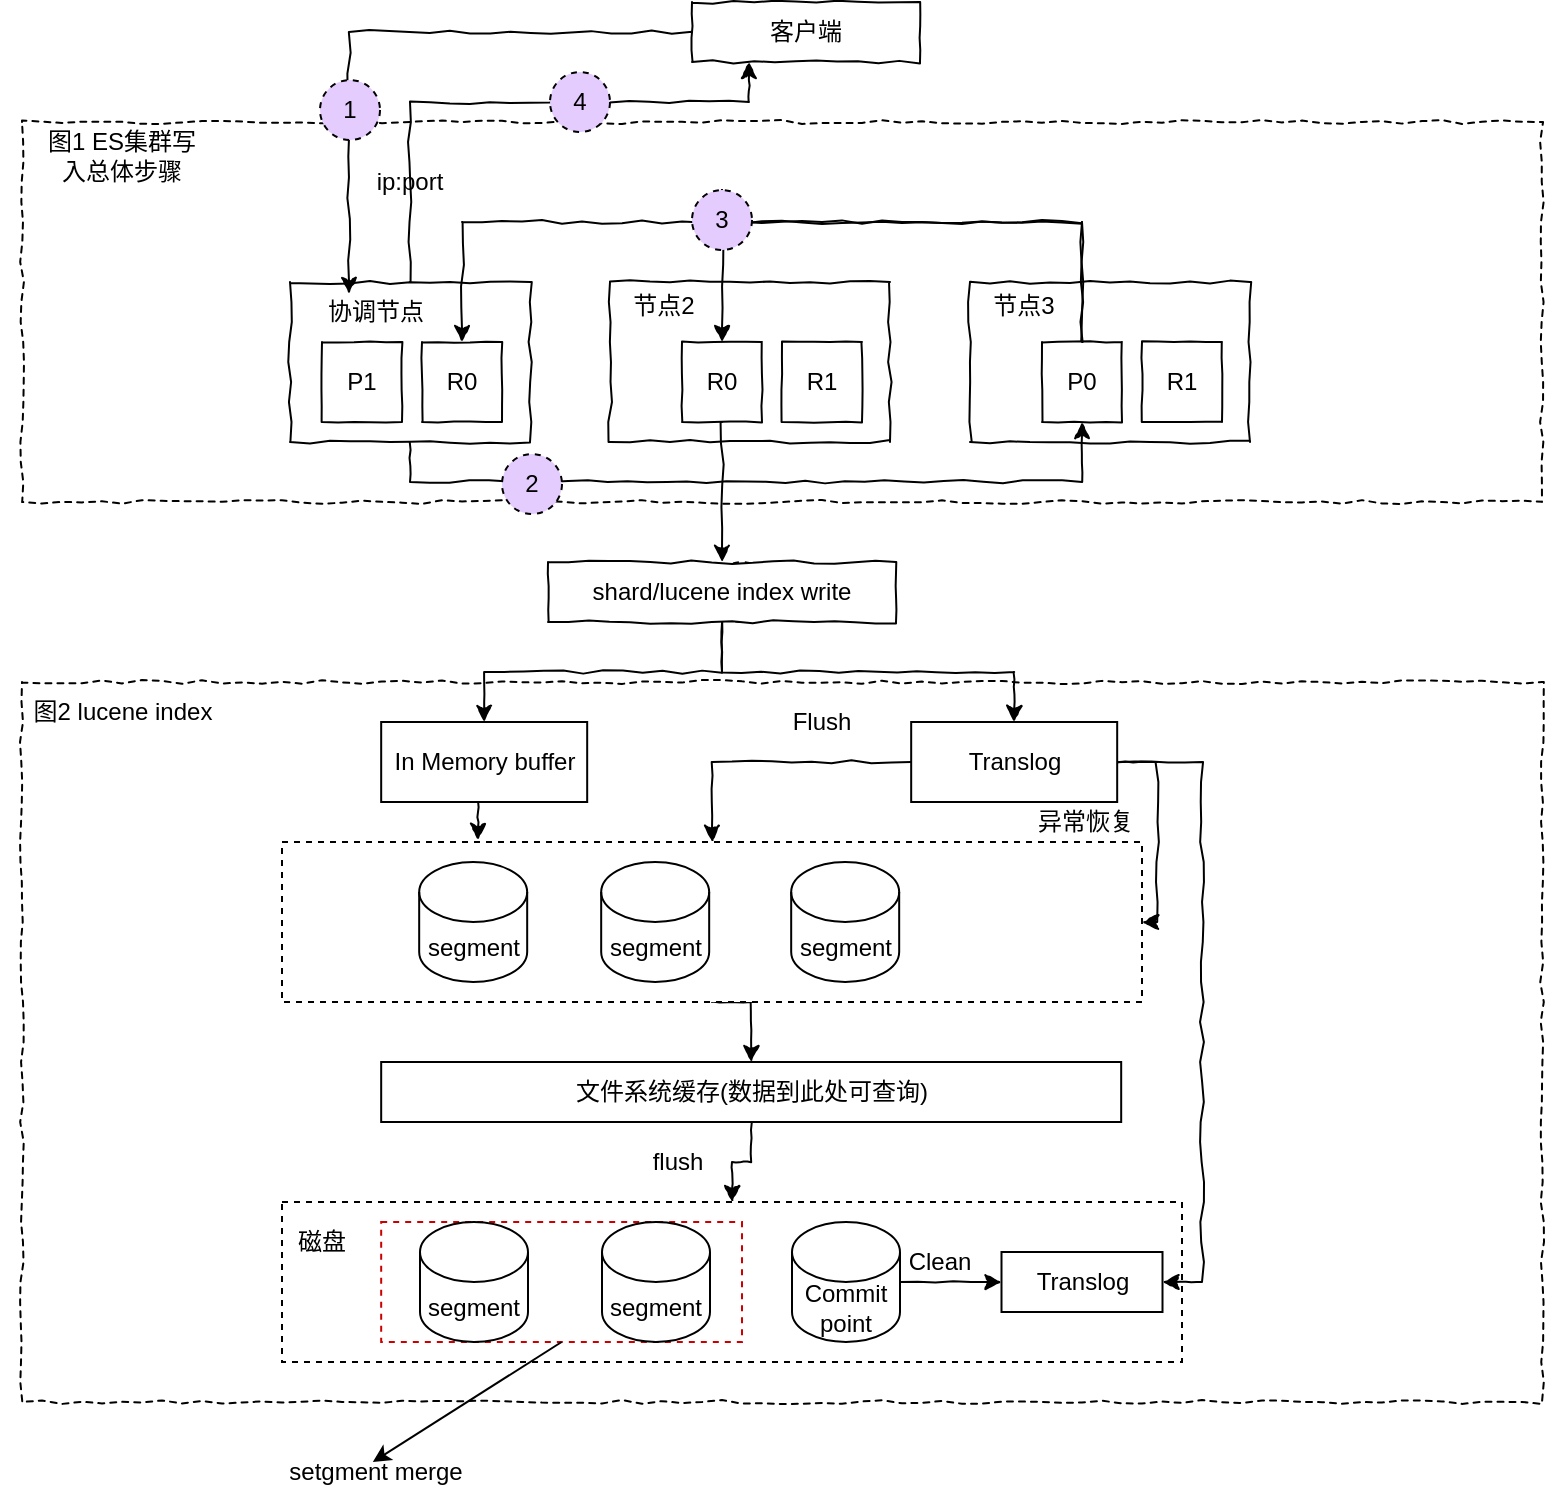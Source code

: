 <mxfile version="14.6.13" type="device"><diagram id="xTPB7mKXqpOmlZTXwjSs" name="第 1 页"><mxGraphModel dx="946" dy="672" grid="1" gridSize="10" guides="1" tooltips="1" connect="1" arrows="1" fold="1" page="1" pageScale="1" pageWidth="827" pageHeight="1169" math="0" shadow="0"><root><mxCell id="0"/><mxCell id="1" parent="0"/><mxCell id="dP7r65NGDKBvgKnQ_dbq-3" value="" style="rounded=0;whiteSpace=wrap;html=1;dashed=1;comic=1;" vertex="1" parent="1"><mxGeometry x="40" y="360" width="760" height="360" as="geometry"/></mxCell><mxCell id="dP7r65NGDKBvgKnQ_dbq-47" value="" style="rounded=0;whiteSpace=wrap;html=1;dashed=1;" vertex="1" parent="1"><mxGeometry x="170" y="620" width="450" height="80" as="geometry"/></mxCell><mxCell id="dP7r65NGDKBvgKnQ_dbq-60" value="" style="rounded=0;whiteSpace=wrap;html=1;dashed=1;strokeColor=#CC0000;" vertex="1" parent="1"><mxGeometry x="219.59" y="630" width="180.41" height="60" as="geometry"/></mxCell><mxCell id="dP7r65NGDKBvgKnQ_dbq-58" style="edgeStyle=orthogonalEdgeStyle;rounded=0;comic=1;orthogonalLoop=1;jettySize=auto;html=1;exitX=0.5;exitY=1;exitDx=0;exitDy=0;entryX=0.5;entryY=0;entryDx=0;entryDy=0;" edge="1" parent="1" source="dP7r65NGDKBvgKnQ_dbq-52" target="dP7r65NGDKBvgKnQ_dbq-39"><mxGeometry relative="1" as="geometry"/></mxCell><mxCell id="dP7r65NGDKBvgKnQ_dbq-52" value="" style="rounded=0;whiteSpace=wrap;html=1;dashed=1;" vertex="1" parent="1"><mxGeometry x="170" y="440" width="430" height="80" as="geometry"/></mxCell><mxCell id="u6HynN3uXAjWTYOY6vDj-18" value="" style="rounded=0;whiteSpace=wrap;html=1;dashed=1;comic=1;" parent="1" vertex="1"><mxGeometry x="40" y="80" width="760" height="190" as="geometry"/></mxCell><mxCell id="u6HynN3uXAjWTYOY6vDj-58" style="edgeStyle=orthogonalEdgeStyle;rounded=0;orthogonalLoop=1;jettySize=auto;html=1;exitX=0.5;exitY=0;exitDx=0;exitDy=0;entryX=0.25;entryY=1;entryDx=0;entryDy=0;comic=1;" parent="1" source="u6HynN3uXAjWTYOY6vDj-2" target="u6HynN3uXAjWTYOY6vDj-49" edge="1"><mxGeometry relative="1" as="geometry"><Array as="points"><mxPoint x="234" y="70"/><mxPoint x="404" y="70"/></Array></mxGeometry></mxCell><mxCell id="u6HynN3uXAjWTYOY6vDj-2" value="" style="rounded=0;whiteSpace=wrap;html=1;comic=1;" parent="1" vertex="1"><mxGeometry x="174" y="160" width="120" height="80" as="geometry"/></mxCell><mxCell id="u6HynN3uXAjWTYOY6vDj-5" value="P1" style="rounded=0;whiteSpace=wrap;html=1;comic=1;" parent="1" vertex="1"><mxGeometry x="190" y="190" width="40" height="40" as="geometry"/></mxCell><mxCell id="u6HynN3uXAjWTYOY6vDj-6" value="R0" style="rounded=0;whiteSpace=wrap;html=1;comic=1;" parent="1" vertex="1"><mxGeometry x="240" y="190" width="40" height="40" as="geometry"/></mxCell><mxCell id="u6HynN3uXAjWTYOY6vDj-12" value="" style="rounded=0;whiteSpace=wrap;html=1;comic=1;" parent="1" vertex="1"><mxGeometry x="334" y="160" width="140" height="80" as="geometry"/></mxCell><mxCell id="dP7r65NGDKBvgKnQ_dbq-13" style="edgeStyle=orthogonalEdgeStyle;rounded=0;orthogonalLoop=1;jettySize=auto;html=1;exitX=0.5;exitY=1;exitDx=0;exitDy=0;comic=1;" edge="1" parent="1" source="u6HynN3uXAjWTYOY6vDj-13" target="dP7r65NGDKBvgKnQ_dbq-2"><mxGeometry relative="1" as="geometry"/></mxCell><mxCell id="u6HynN3uXAjWTYOY6vDj-13" value="R0" style="rounded=0;whiteSpace=wrap;html=1;comic=1;" parent="1" vertex="1"><mxGeometry x="370" y="190" width="40" height="40" as="geometry"/></mxCell><mxCell id="u6HynN3uXAjWTYOY6vDj-14" value="R1" style="rounded=0;whiteSpace=wrap;html=1;comic=1;" parent="1" vertex="1"><mxGeometry x="420" y="190" width="40" height="40" as="geometry"/></mxCell><mxCell id="u6HynN3uXAjWTYOY6vDj-15" value="" style="rounded=0;whiteSpace=wrap;html=1;comic=1;" parent="1" vertex="1"><mxGeometry x="514" y="160" width="140" height="80" as="geometry"/></mxCell><mxCell id="u6HynN3uXAjWTYOY6vDj-27" style="edgeStyle=orthogonalEdgeStyle;rounded=0;orthogonalLoop=1;jettySize=auto;html=1;exitX=0;exitY=0.5;exitDx=0;exitDy=0;entryX=0.5;entryY=0;entryDx=0;entryDy=0;comic=1;" parent="1" source="u6HynN3uXAjWTYOY6vDj-16" target="u6HynN3uXAjWTYOY6vDj-13" edge="1"><mxGeometry relative="1" as="geometry"><Array as="points"><mxPoint x="570" y="210"/><mxPoint x="570" y="130"/><mxPoint x="390" y="130"/></Array></mxGeometry></mxCell><mxCell id="u6HynN3uXAjWTYOY6vDj-42" style="edgeStyle=orthogonalEdgeStyle;rounded=0;orthogonalLoop=1;jettySize=auto;html=1;exitX=0.5;exitY=0;exitDx=0;exitDy=0;entryX=0.5;entryY=0;entryDx=0;entryDy=0;startArrow=none;comic=1;" parent="1" source="u6HynN3uXAjWTYOY6vDj-46" target="u6HynN3uXAjWTYOY6vDj-6" edge="1"><mxGeometry relative="1" as="geometry"><Array as="points"><mxPoint x="260" y="130"/></Array></mxGeometry></mxCell><mxCell id="u6HynN3uXAjWTYOY6vDj-16" value="P0" style="rounded=0;whiteSpace=wrap;html=1;comic=1;" parent="1" vertex="1"><mxGeometry x="550" y="190" width="40" height="40" as="geometry"/></mxCell><mxCell id="u6HynN3uXAjWTYOY6vDj-17" value="R1" style="rounded=0;whiteSpace=wrap;html=1;comic=1;" parent="1" vertex="1"><mxGeometry x="600" y="190" width="40" height="40" as="geometry"/></mxCell><mxCell id="u6HynN3uXAjWTYOY6vDj-19" value="图1 ES集群写入总体步骤" style="text;html=1;strokeColor=none;fillColor=none;align=center;verticalAlign=middle;whiteSpace=wrap;rounded=0;comic=1;" parent="1" vertex="1"><mxGeometry x="50" y="89" width="80" height="15" as="geometry"/></mxCell><mxCell id="u6HynN3uXAjWTYOY6vDj-20" value="协调节点" style="text;html=1;strokeColor=none;fillColor=none;align=center;verticalAlign=middle;whiteSpace=wrap;rounded=0;comic=1;" parent="1" vertex="1"><mxGeometry x="190" y="166" width="54" height="17" as="geometry"/></mxCell><mxCell id="u6HynN3uXAjWTYOY6vDj-21" value="节点2" style="text;html=1;strokeColor=none;fillColor=none;align=center;verticalAlign=middle;whiteSpace=wrap;rounded=0;comic=1;" parent="1" vertex="1"><mxGeometry x="334" y="163" width="54" height="17" as="geometry"/></mxCell><mxCell id="u6HynN3uXAjWTYOY6vDj-28" style="edgeStyle=orthogonalEdgeStyle;rounded=0;orthogonalLoop=1;jettySize=auto;html=1;exitX=0.5;exitY=1;exitDx=0;exitDy=0;entryX=0.5;entryY=1;entryDx=0;entryDy=0;comic=1;" parent="1" source="u6HynN3uXAjWTYOY6vDj-2" target="u6HynN3uXAjWTYOY6vDj-16" edge="1"><mxGeometry relative="1" as="geometry"/></mxCell><mxCell id="u6HynN3uXAjWTYOY6vDj-22" value="节点3" style="text;html=1;strokeColor=none;fillColor=none;align=center;verticalAlign=middle;whiteSpace=wrap;rounded=0;comic=1;" parent="1" vertex="1"><mxGeometry x="514" y="163" width="54" height="17" as="geometry"/></mxCell><mxCell id="u6HynN3uXAjWTYOY6vDj-45" value="2" style="ellipse;whiteSpace=wrap;html=1;aspect=fixed;dashed=1;fillColor=#E5CCFF;comic=1;" parent="1" vertex="1"><mxGeometry x="385" y="300" width="30" height="30" as="geometry"/></mxCell><mxCell id="u6HynN3uXAjWTYOY6vDj-48" value="" style="edgeStyle=orthogonalEdgeStyle;rounded=0;orthogonalLoop=1;jettySize=auto;html=1;exitX=0.5;exitY=0;exitDx=0;exitDy=0;entryX=0.5;entryY=0;entryDx=0;entryDy=0;endArrow=none;comic=1;" parent="1" source="u6HynN3uXAjWTYOY6vDj-16" target="u6HynN3uXAjWTYOY6vDj-46" edge="1"><mxGeometry relative="1" as="geometry"><mxPoint x="570" y="190" as="sourcePoint"/><mxPoint x="260" y="190" as="targetPoint"/><Array as="points"><mxPoint x="570" y="130"/><mxPoint x="390" y="130"/></Array></mxGeometry></mxCell><mxCell id="u6HynN3uXAjWTYOY6vDj-46" value="3" style="ellipse;whiteSpace=wrap;html=1;aspect=fixed;dashed=1;fillColor=#E5CCFF;comic=1;" parent="1" vertex="1"><mxGeometry x="375" y="114" width="30" height="30" as="geometry"/></mxCell><mxCell id="u6HynN3uXAjWTYOY6vDj-55" style="edgeStyle=orthogonalEdgeStyle;rounded=0;orthogonalLoop=1;jettySize=auto;html=1;exitX=0;exitY=0.5;exitDx=0;exitDy=0;entryX=0.25;entryY=0;entryDx=0;entryDy=0;comic=1;" parent="1" source="u6HynN3uXAjWTYOY6vDj-49" target="u6HynN3uXAjWTYOY6vDj-20" edge="1"><mxGeometry relative="1" as="geometry"/></mxCell><mxCell id="u6HynN3uXAjWTYOY6vDj-49" value="客户端" style="rounded=0;whiteSpace=wrap;html=1;fillColor=none;comic=1;" parent="1" vertex="1"><mxGeometry x="375" y="20" width="114" height="30" as="geometry"/></mxCell><mxCell id="u6HynN3uXAjWTYOY6vDj-51" value="ip:port" style="text;html=1;strokeColor=none;fillColor=none;align=center;verticalAlign=middle;whiteSpace=wrap;rounded=0;comic=1;" parent="1" vertex="1"><mxGeometry x="214" y="100" width="40" height="20" as="geometry"/></mxCell><mxCell id="u6HynN3uXAjWTYOY6vDj-44" value="1" style="ellipse;whiteSpace=wrap;html=1;aspect=fixed;dashed=1;fillColor=#E5CCFF;comic=1;" parent="1" vertex="1"><mxGeometry x="189" y="59" width="30" height="30" as="geometry"/></mxCell><mxCell id="u6HynN3uXAjWTYOY6vDj-59" value="4" style="ellipse;whiteSpace=wrap;html=1;aspect=fixed;dashed=1;fillColor=#E5CCFF;comic=1;" parent="1" vertex="1"><mxGeometry x="304" y="55" width="30" height="30" as="geometry"/></mxCell><mxCell id="dP7r65NGDKBvgKnQ_dbq-49" style="edgeStyle=orthogonalEdgeStyle;rounded=0;comic=1;orthogonalLoop=1;jettySize=auto;html=1;exitX=0.5;exitY=1;exitDx=0;exitDy=0;entryX=0.5;entryY=0;entryDx=0;entryDy=0;" edge="1" parent="1" source="dP7r65NGDKBvgKnQ_dbq-2" target="dP7r65NGDKBvgKnQ_dbq-34"><mxGeometry relative="1" as="geometry"/></mxCell><mxCell id="dP7r65NGDKBvgKnQ_dbq-50" style="edgeStyle=orthogonalEdgeStyle;rounded=0;comic=1;orthogonalLoop=1;jettySize=auto;html=1;exitX=0.5;exitY=1;exitDx=0;exitDy=0;" edge="1" parent="1" source="dP7r65NGDKBvgKnQ_dbq-2" target="dP7r65NGDKBvgKnQ_dbq-35"><mxGeometry relative="1" as="geometry"/></mxCell><mxCell id="dP7r65NGDKBvgKnQ_dbq-2" value="shard/lucene index write" style="rounded=0;whiteSpace=wrap;html=1;comic=1;" vertex="1" parent="1"><mxGeometry x="303" y="300" width="174" height="30" as="geometry"/></mxCell><mxCell id="dP7r65NGDKBvgKnQ_dbq-4" value="图2 lucene index" style="text;html=1;strokeColor=none;fillColor=none;align=center;verticalAlign=middle;whiteSpace=wrap;rounded=0;comic=1;" vertex="1" parent="1"><mxGeometry x="29.59" y="370" width="120.82" height="10" as="geometry"/></mxCell><mxCell id="dP7r65NGDKBvgKnQ_dbq-12" value="2" style="ellipse;whiteSpace=wrap;html=1;aspect=fixed;dashed=1;fillColor=#E5CCFF;comic=1;" vertex="1" parent="1"><mxGeometry x="280" y="246" width="30" height="30" as="geometry"/></mxCell><mxCell id="dP7r65NGDKBvgKnQ_dbq-53" style="edgeStyle=orthogonalEdgeStyle;rounded=0;comic=1;orthogonalLoop=1;jettySize=auto;html=1;exitX=0.5;exitY=1;exitDx=0;exitDy=0;entryX=0.228;entryY=-0.012;entryDx=0;entryDy=0;entryPerimeter=0;" edge="1" parent="1" source="dP7r65NGDKBvgKnQ_dbq-34" target="dP7r65NGDKBvgKnQ_dbq-52"><mxGeometry relative="1" as="geometry"/></mxCell><mxCell id="dP7r65NGDKBvgKnQ_dbq-34" value="In Memory buffer" style="rounded=0;whiteSpace=wrap;html=1;" vertex="1" parent="1"><mxGeometry x="219.59" y="380" width="103" height="40" as="geometry"/></mxCell><mxCell id="dP7r65NGDKBvgKnQ_dbq-54" style="edgeStyle=orthogonalEdgeStyle;rounded=0;comic=1;orthogonalLoop=1;jettySize=auto;html=1;exitX=0;exitY=0.5;exitDx=0;exitDy=0;entryX=0.5;entryY=0;entryDx=0;entryDy=0;" edge="1" parent="1" source="dP7r65NGDKBvgKnQ_dbq-35" target="dP7r65NGDKBvgKnQ_dbq-52"><mxGeometry relative="1" as="geometry"/></mxCell><mxCell id="dP7r65NGDKBvgKnQ_dbq-55" style="edgeStyle=orthogonalEdgeStyle;rounded=0;comic=1;orthogonalLoop=1;jettySize=auto;html=1;exitX=1;exitY=0.5;exitDx=0;exitDy=0;entryX=1;entryY=0.5;entryDx=0;entryDy=0;" edge="1" parent="1" source="dP7r65NGDKBvgKnQ_dbq-35" target="dP7r65NGDKBvgKnQ_dbq-52"><mxGeometry relative="1" as="geometry"/></mxCell><mxCell id="dP7r65NGDKBvgKnQ_dbq-57" style="edgeStyle=orthogonalEdgeStyle;rounded=0;comic=1;orthogonalLoop=1;jettySize=auto;html=1;exitX=1;exitY=0.5;exitDx=0;exitDy=0;entryX=1;entryY=0.5;entryDx=0;entryDy=0;" edge="1" parent="1" source="dP7r65NGDKBvgKnQ_dbq-35" target="dP7r65NGDKBvgKnQ_dbq-44"><mxGeometry relative="1" as="geometry"><Array as="points"><mxPoint x="630" y="400"/><mxPoint x="630" y="660"/></Array></mxGeometry></mxCell><mxCell id="dP7r65NGDKBvgKnQ_dbq-35" value="Translog" style="rounded=0;whiteSpace=wrap;html=1;" vertex="1" parent="1"><mxGeometry x="484.59" y="380" width="103" height="40" as="geometry"/></mxCell><mxCell id="dP7r65NGDKBvgKnQ_dbq-36" value="segment" style="shape=cylinder3;whiteSpace=wrap;html=1;boundedLbl=1;backgroundOutline=1;size=15;" vertex="1" parent="1"><mxGeometry x="238.59" y="450" width="54" height="60" as="geometry"/></mxCell><mxCell id="dP7r65NGDKBvgKnQ_dbq-37" value="&lt;span&gt;segment&lt;/span&gt;" style="shape=cylinder3;whiteSpace=wrap;html=1;boundedLbl=1;backgroundOutline=1;size=15;" vertex="1" parent="1"><mxGeometry x="329.59" y="450" width="54" height="60" as="geometry"/></mxCell><mxCell id="dP7r65NGDKBvgKnQ_dbq-38" value="&lt;span&gt;segment&lt;/span&gt;" style="shape=cylinder3;whiteSpace=wrap;html=1;boundedLbl=1;backgroundOutline=1;size=15;" vertex="1" parent="1"><mxGeometry x="424.59" y="450" width="54" height="60" as="geometry"/></mxCell><mxCell id="dP7r65NGDKBvgKnQ_dbq-59" style="edgeStyle=orthogonalEdgeStyle;rounded=0;comic=1;orthogonalLoop=1;jettySize=auto;html=1;exitX=0.5;exitY=1;exitDx=0;exitDy=0;" edge="1" parent="1" source="dP7r65NGDKBvgKnQ_dbq-39" target="dP7r65NGDKBvgKnQ_dbq-47"><mxGeometry relative="1" as="geometry"/></mxCell><mxCell id="dP7r65NGDKBvgKnQ_dbq-39" value="文件系统缓存(数据到此处可查询)" style="rounded=0;whiteSpace=wrap;html=1;" vertex="1" parent="1"><mxGeometry x="219.59" y="550" width="370" height="30" as="geometry"/></mxCell><mxCell id="dP7r65NGDKBvgKnQ_dbq-41" value="segment" style="shape=cylinder3;whiteSpace=wrap;html=1;boundedLbl=1;backgroundOutline=1;size=15;" vertex="1" parent="1"><mxGeometry x="239" y="630" width="54" height="60" as="geometry"/></mxCell><mxCell id="dP7r65NGDKBvgKnQ_dbq-42" value="&lt;span&gt;segment&lt;/span&gt;" style="shape=cylinder3;whiteSpace=wrap;html=1;boundedLbl=1;backgroundOutline=1;size=15;" vertex="1" parent="1"><mxGeometry x="330" y="630" width="54" height="60" as="geometry"/></mxCell><mxCell id="dP7r65NGDKBvgKnQ_dbq-64" style="edgeStyle=orthogonalEdgeStyle;rounded=0;comic=1;orthogonalLoop=1;jettySize=auto;html=1;exitX=1;exitY=0.5;exitDx=0;exitDy=0;exitPerimeter=0;entryX=0;entryY=0.5;entryDx=0;entryDy=0;" edge="1" parent="1" source="dP7r65NGDKBvgKnQ_dbq-43" target="dP7r65NGDKBvgKnQ_dbq-44"><mxGeometry relative="1" as="geometry"/></mxCell><mxCell id="dP7r65NGDKBvgKnQ_dbq-43" value="&lt;span&gt;Commit&lt;br&gt;point&lt;br&gt;&lt;/span&gt;" style="shape=cylinder3;whiteSpace=wrap;html=1;boundedLbl=1;backgroundOutline=1;size=15;" vertex="1" parent="1"><mxGeometry x="425" y="630" width="54" height="60" as="geometry"/></mxCell><mxCell id="dP7r65NGDKBvgKnQ_dbq-44" value="Translog" style="rounded=0;whiteSpace=wrap;html=1;" vertex="1" parent="1"><mxGeometry x="529.75" y="645" width="80.5" height="30" as="geometry"/></mxCell><mxCell id="dP7r65NGDKBvgKnQ_dbq-48" value="磁盘" style="text;html=1;strokeColor=none;fillColor=none;align=center;verticalAlign=middle;whiteSpace=wrap;rounded=0;dashed=1;" vertex="1" parent="1"><mxGeometry x="170.41" y="630" width="40" height="20" as="geometry"/></mxCell><mxCell id="dP7r65NGDKBvgKnQ_dbq-61" value="" style="endArrow=classic;html=1;exitX=0.5;exitY=1;exitDx=0;exitDy=0;" edge="1" parent="1" source="dP7r65NGDKBvgKnQ_dbq-60"><mxGeometry width="50" height="50" relative="1" as="geometry"><mxPoint x="165.41" y="800" as="sourcePoint"/><mxPoint x="215.41" y="750" as="targetPoint"/></mxGeometry></mxCell><mxCell id="dP7r65NGDKBvgKnQ_dbq-62" value="setgment merge&lt;br&gt;" style="text;html=1;strokeColor=none;fillColor=none;align=center;verticalAlign=middle;whiteSpace=wrap;rounded=0;dashed=1;" vertex="1" parent="1"><mxGeometry x="164" y="750" width="106" height="10" as="geometry"/></mxCell><mxCell id="dP7r65NGDKBvgKnQ_dbq-65" value="Clean" style="text;html=1;strokeColor=none;fillColor=none;align=center;verticalAlign=middle;whiteSpace=wrap;rounded=0;dashed=1;" vertex="1" parent="1"><mxGeometry x="479" y="640" width="40" height="20" as="geometry"/></mxCell><mxCell id="dP7r65NGDKBvgKnQ_dbq-66" value="flush" style="text;html=1;strokeColor=none;fillColor=none;align=center;verticalAlign=middle;whiteSpace=wrap;rounded=0;dashed=1;" vertex="1" parent="1"><mxGeometry x="348" y="590" width="40" height="20" as="geometry"/></mxCell><mxCell id="dP7r65NGDKBvgKnQ_dbq-67" value="Flush" style="text;html=1;strokeColor=none;fillColor=none;align=center;verticalAlign=middle;whiteSpace=wrap;rounded=0;dashed=1;" vertex="1" parent="1"><mxGeometry x="420" y="370" width="40" height="20" as="geometry"/></mxCell><mxCell id="dP7r65NGDKBvgKnQ_dbq-68" value="异常恢复" style="text;html=1;strokeColor=none;fillColor=none;align=center;verticalAlign=middle;whiteSpace=wrap;rounded=0;dashed=1;" vertex="1" parent="1"><mxGeometry x="540" y="420" width="64" height="20" as="geometry"/></mxCell></root></mxGraphModel></diagram></mxfile>